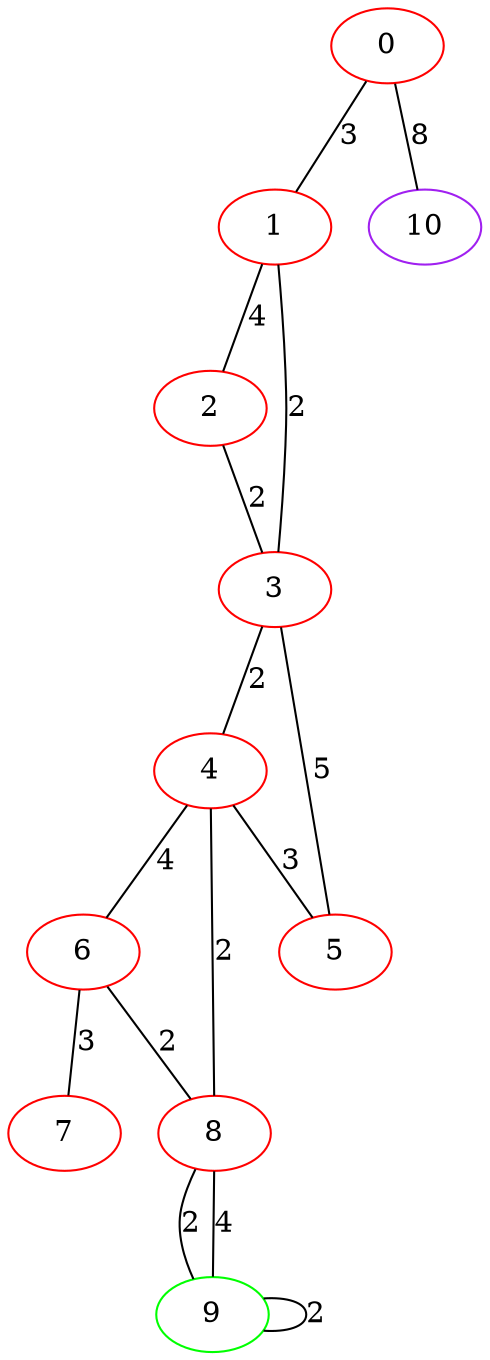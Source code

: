 graph "" {
0 [color=red, weight=1];
1 [color=red, weight=1];
2 [color=red, weight=1];
3 [color=red, weight=1];
4 [color=red, weight=1];
5 [color=red, weight=1];
6 [color=red, weight=1];
7 [color=red, weight=1];
8 [color=red, weight=1];
9 [color=green, weight=2];
10 [color=purple, weight=4];
0 -- 1  [key=0, label=3];
0 -- 10  [key=0, label=8];
1 -- 2  [key=0, label=4];
1 -- 3  [key=0, label=2];
2 -- 3  [key=0, label=2];
3 -- 4  [key=0, label=2];
3 -- 5  [key=0, label=5];
4 -- 8  [key=0, label=2];
4 -- 5  [key=0, label=3];
4 -- 6  [key=0, label=4];
6 -- 8  [key=0, label=2];
6 -- 7  [key=0, label=3];
8 -- 9  [key=0, label=2];
8 -- 9  [key=1, label=4];
9 -- 9  [key=0, label=2];
}
